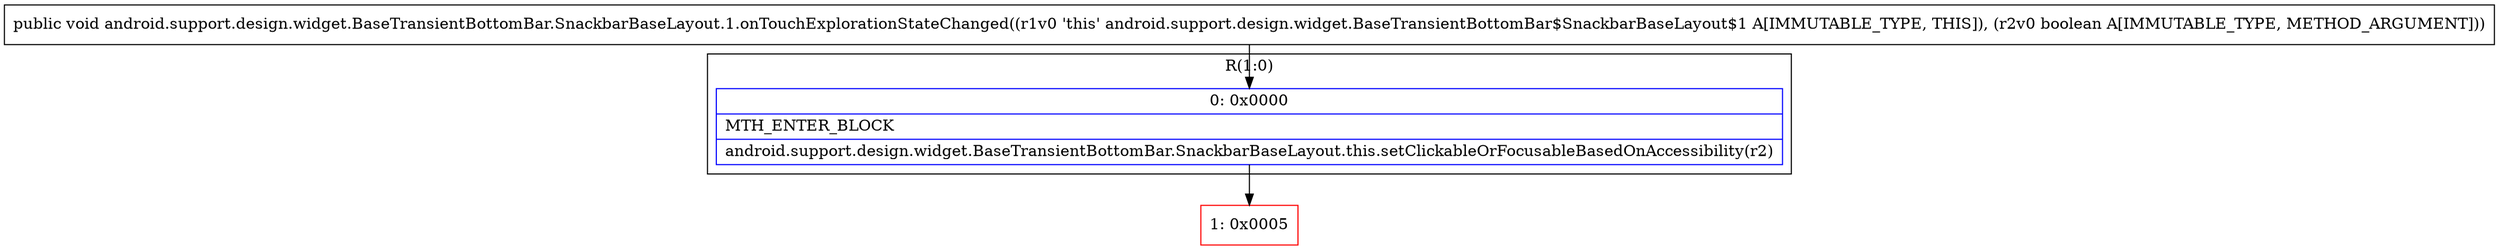 digraph "CFG forandroid.support.design.widget.BaseTransientBottomBar.SnackbarBaseLayout.1.onTouchExplorationStateChanged(Z)V" {
subgraph cluster_Region_2142476493 {
label = "R(1:0)";
node [shape=record,color=blue];
Node_0 [shape=record,label="{0\:\ 0x0000|MTH_ENTER_BLOCK\l|android.support.design.widget.BaseTransientBottomBar.SnackbarBaseLayout.this.setClickableOrFocusableBasedOnAccessibility(r2)\l}"];
}
Node_1 [shape=record,color=red,label="{1\:\ 0x0005}"];
MethodNode[shape=record,label="{public void android.support.design.widget.BaseTransientBottomBar.SnackbarBaseLayout.1.onTouchExplorationStateChanged((r1v0 'this' android.support.design.widget.BaseTransientBottomBar$SnackbarBaseLayout$1 A[IMMUTABLE_TYPE, THIS]), (r2v0 boolean A[IMMUTABLE_TYPE, METHOD_ARGUMENT])) }"];
MethodNode -> Node_0;
Node_0 -> Node_1;
}

